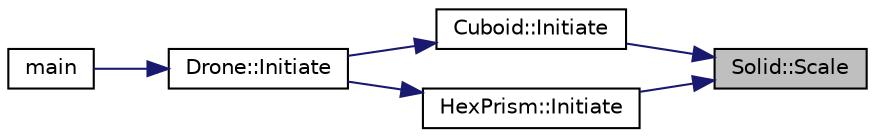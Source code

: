 digraph "Solid::Scale"
{
 // LATEX_PDF_SIZE
  edge [fontname="Helvetica",fontsize="10",labelfontname="Helvetica",labelfontsize="10"];
  node [fontname="Helvetica",fontsize="10",shape=record];
  rankdir="RL";
  Node1 [label="Solid::Scale",height=0.2,width=0.4,color="black", fillcolor="grey75", style="filled", fontcolor="black",tooltip="Skalowanie punktu przez wektor skali danej bryły Zwraca współrzędne przeskalowanego punktu."];
  Node1 -> Node2 [dir="back",color="midnightblue",fontsize="10",style="solid",fontname="Helvetica"];
  Node2 [label="Cuboid::Initiate",height=0.2,width=0.4,color="black", fillcolor="white", style="filled",URL="$class_cuboid.html#a01d1409a03e81d9b09d375a21e344378",tooltip="Tworzenie prostopadłościanu według bryły wzorcowej i skali."];
  Node2 -> Node3 [dir="back",color="midnightblue",fontsize="10",style="solid",fontname="Helvetica"];
  Node3 [label="Drone::Initiate",height=0.2,width=0.4,color="black", fillcolor="white", style="filled",URL="$class_drone.html#a253877d4597440f429beb275d5f21e59",tooltip="Tworzenie drona według brył wzorcowych jego elementów, współrzędnych położenia i kątu obrotu."];
  Node3 -> Node4 [dir="back",color="midnightblue",fontsize="10",style="solid",fontname="Helvetica"];
  Node4 [label="main",height=0.2,width=0.4,color="black", fillcolor="white", style="filled",URL="$app_2main_8cpp.html#ae66f6b31b5ad750f1fe042a706a4e3d4",tooltip=" "];
  Node1 -> Node5 [dir="back",color="midnightblue",fontsize="10",style="solid",fontname="Helvetica"];
  Node5 [label="HexPrism::Initiate",height=0.2,width=0.4,color="black", fillcolor="white", style="filled",URL="$class_hex_prism.html#aec88834af5a6432bfdf184d65fa7d21d",tooltip="Tworzenie graniastosłupa według bryły wzorcowej i skali."];
  Node5 -> Node3 [dir="back",color="midnightblue",fontsize="10",style="solid",fontname="Helvetica"];
}
